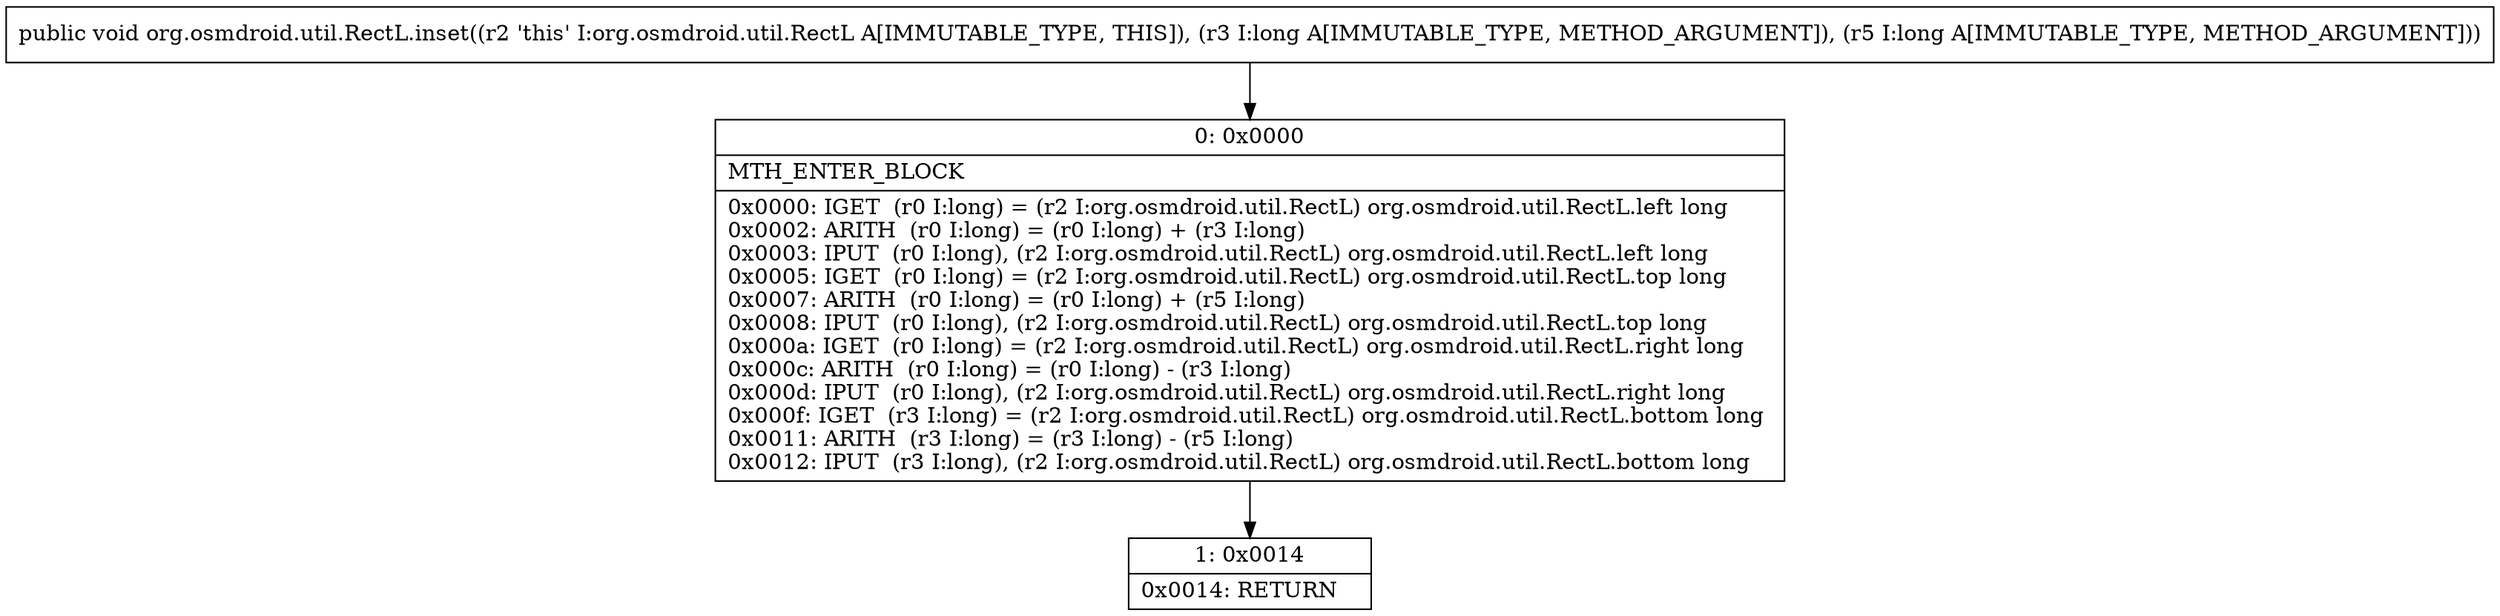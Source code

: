 digraph "CFG fororg.osmdroid.util.RectL.inset(JJ)V" {
Node_0 [shape=record,label="{0\:\ 0x0000|MTH_ENTER_BLOCK\l|0x0000: IGET  (r0 I:long) = (r2 I:org.osmdroid.util.RectL) org.osmdroid.util.RectL.left long \l0x0002: ARITH  (r0 I:long) = (r0 I:long) + (r3 I:long) \l0x0003: IPUT  (r0 I:long), (r2 I:org.osmdroid.util.RectL) org.osmdroid.util.RectL.left long \l0x0005: IGET  (r0 I:long) = (r2 I:org.osmdroid.util.RectL) org.osmdroid.util.RectL.top long \l0x0007: ARITH  (r0 I:long) = (r0 I:long) + (r5 I:long) \l0x0008: IPUT  (r0 I:long), (r2 I:org.osmdroid.util.RectL) org.osmdroid.util.RectL.top long \l0x000a: IGET  (r0 I:long) = (r2 I:org.osmdroid.util.RectL) org.osmdroid.util.RectL.right long \l0x000c: ARITH  (r0 I:long) = (r0 I:long) \- (r3 I:long) \l0x000d: IPUT  (r0 I:long), (r2 I:org.osmdroid.util.RectL) org.osmdroid.util.RectL.right long \l0x000f: IGET  (r3 I:long) = (r2 I:org.osmdroid.util.RectL) org.osmdroid.util.RectL.bottom long \l0x0011: ARITH  (r3 I:long) = (r3 I:long) \- (r5 I:long) \l0x0012: IPUT  (r3 I:long), (r2 I:org.osmdroid.util.RectL) org.osmdroid.util.RectL.bottom long \l}"];
Node_1 [shape=record,label="{1\:\ 0x0014|0x0014: RETURN   \l}"];
MethodNode[shape=record,label="{public void org.osmdroid.util.RectL.inset((r2 'this' I:org.osmdroid.util.RectL A[IMMUTABLE_TYPE, THIS]), (r3 I:long A[IMMUTABLE_TYPE, METHOD_ARGUMENT]), (r5 I:long A[IMMUTABLE_TYPE, METHOD_ARGUMENT])) }"];
MethodNode -> Node_0;
Node_0 -> Node_1;
}

